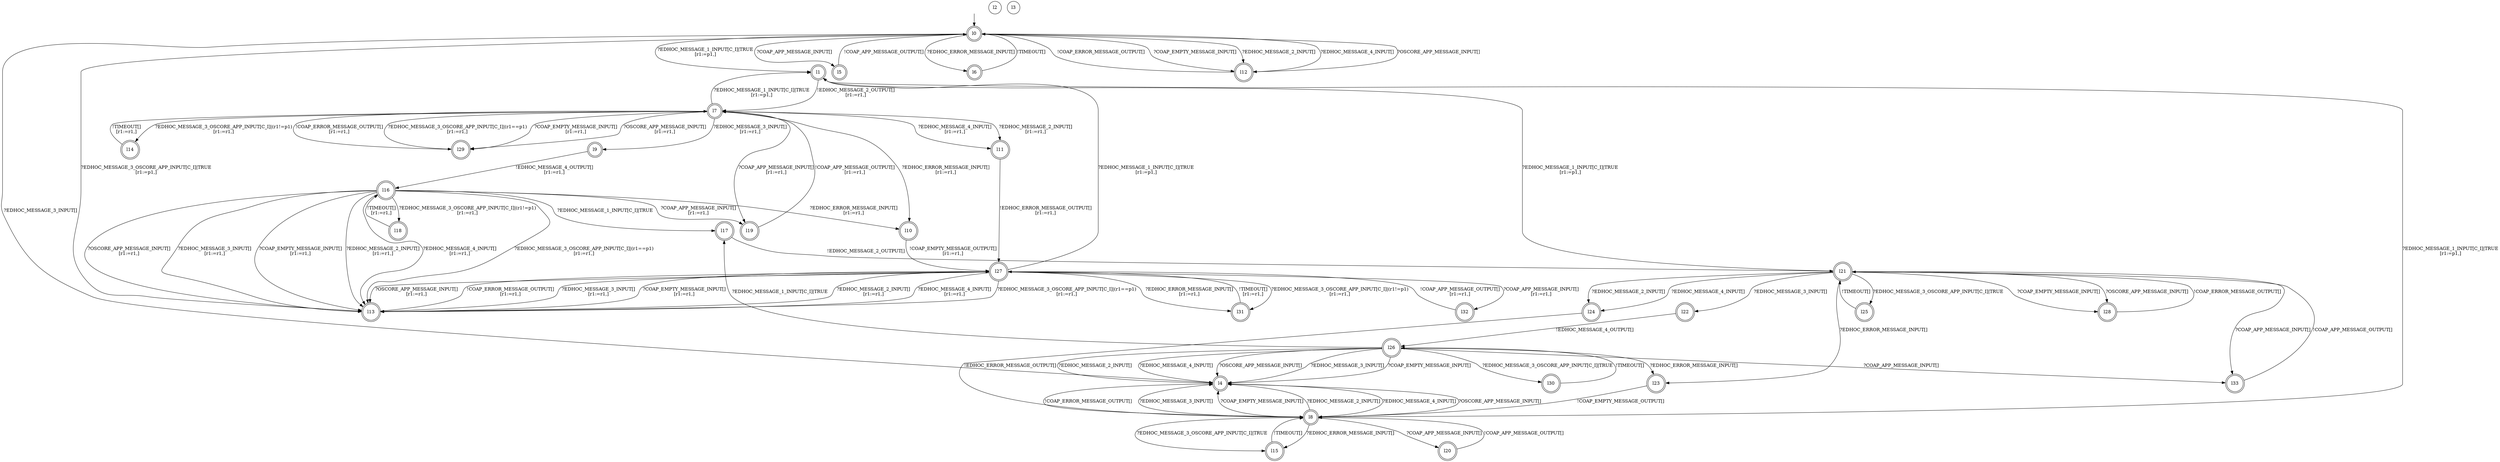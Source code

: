 digraph RA {
"" [shape=none,label=<>]
"l0" [shape=doublecircle]
"l1" [shape=doublecircle]
"l2" [shape=circle]
"l3" [shape=circle]
"l4" [shape=doublecircle]
"l5" [shape=doublecircle]
"l6" [shape=doublecircle]
"l7" [shape=doublecircle]
"l8" [shape=doublecircle]
"l9" [shape=doublecircle]
"l10" [shape=doublecircle]
"l11" [shape=doublecircle]
"l12" [shape=doublecircle]
"l13" [shape=doublecircle]
"l14" [shape=doublecircle]
"l15" [shape=doublecircle]
"l16" [shape=doublecircle]
"l17" [shape=doublecircle]
"l18" [shape=doublecircle]
"l19" [shape=doublecircle]
"l20" [shape=doublecircle]
"l21" [shape=doublecircle]
"l22" [shape=doublecircle]
"l23" [shape=doublecircle]
"l24" [shape=doublecircle]
"l25" [shape=doublecircle]
"l26" [shape=doublecircle]
"l27" [shape=doublecircle]
"l28" [shape=doublecircle]
"l29" [shape=doublecircle]
"l30" [shape=doublecircle]
"l31" [shape=doublecircle]
"l32" [shape=doublecircle]
"l33" [shape=doublecircle]
"" -> "l0"
"l0" -> "l1" [label=<?EDHOC_MESSAGE_1_INPUT[C_I]|TRUE<BR />[r1:=p1,]>]
"l0" -> "l4" [label=<?EDHOC_MESSAGE_3_INPUT[]>]
"l0" -> "l5" [label=<?COAP_APP_MESSAGE_INPUT[]>]
"l0" -> "l6" [label=<?EDHOC_ERROR_MESSAGE_INPUT[]>]
"l0" -> "l12" [label=<?COAP_EMPTY_MESSAGE_INPUT[]>]
"l0" -> "l12" [label=<?EDHOC_MESSAGE_2_INPUT[]>]
"l0" -> "l12" [label=<?EDHOC_MESSAGE_4_INPUT[]>]
"l0" -> "l12" [label=<?OSCORE_APP_MESSAGE_INPUT[]>]
"l0" -> "l13" [label=<?EDHOC_MESSAGE_3_OSCORE_APP_INPUT[C_I]|TRUE<BR />[r1:=p1,]>]
"l1" -> "l7" [label=<!EDHOC_MESSAGE_2_OUTPUT[]<BR />[r1:=r1,]>]
"l4" -> "l8" [label=<!COAP_ERROR_MESSAGE_OUTPUT[]>]
"l5" -> "l0" [label=<!COAP_APP_MESSAGE_OUTPUT[]>]
"l6" -> "l0" [label=<!TIMEOUT[]>]
"l7" -> "l1" [label=<?EDHOC_MESSAGE_1_INPUT[C_I]|TRUE<BR />[r1:=p1,]>]
"l7" -> "l9" [label=<?EDHOC_MESSAGE_3_INPUT[]<BR />[r1:=r1,]>]
"l7" -> "l10" [label=<?EDHOC_ERROR_MESSAGE_INPUT[]<BR />[r1:=r1,]>]
"l7" -> "l11" [label=<?EDHOC_MESSAGE_2_INPUT[]<BR />[r1:=r1,]>]
"l7" -> "l11" [label=<?EDHOC_MESSAGE_4_INPUT[]<BR />[r1:=r1,]>]
"l7" -> "l14" [label=<?EDHOC_MESSAGE_3_OSCORE_APP_INPUT[C_I]|(r1!=p1)<BR />[r1:=r1,]>]
"l7" -> "l29" [label=<?EDHOC_MESSAGE_3_OSCORE_APP_INPUT[C_I]|(r1==p1)<BR />[r1:=r1,]>]
"l7" -> "l19" [label=<?COAP_APP_MESSAGE_INPUT[]<BR />[r1:=r1,]>]
"l7" -> "l29" [label=<?COAP_EMPTY_MESSAGE_INPUT[]<BR />[r1:=r1,]>]
"l7" -> "l29" [label=<?OSCORE_APP_MESSAGE_INPUT[]<BR />[r1:=r1,]>]
"l8" -> "l1" [label=<?EDHOC_MESSAGE_1_INPUT[C_I]|TRUE<BR />[r1:=p1,]>]
"l8" -> "l4" [label=<?EDHOC_MESSAGE_3_INPUT[]>]
"l8" -> "l4" [label=<?COAP_EMPTY_MESSAGE_INPUT[]>]
"l8" -> "l4" [label=<?EDHOC_MESSAGE_2_INPUT[]>]
"l8" -> "l4" [label=<?EDHOC_MESSAGE_4_INPUT[]>]
"l8" -> "l4" [label=<?OSCORE_APP_MESSAGE_INPUT[]>]
"l8" -> "l15" [label=<?EDHOC_ERROR_MESSAGE_INPUT[]>]
"l8" -> "l15" [label=<?EDHOC_MESSAGE_3_OSCORE_APP_INPUT[C_I]|TRUE>]
"l8" -> "l20" [label=<?COAP_APP_MESSAGE_INPUT[]>]
"l9" -> "l16" [label=<!EDHOC_MESSAGE_4_OUTPUT[]<BR />[r1:=r1,]>]
"l10" -> "l27" [label=<!COAP_EMPTY_MESSAGE_OUTPUT[]<BR />[r1:=r1,]>]
"l11" -> "l27" [label=<!EDHOC_ERROR_MESSAGE_OUTPUT[]<BR />[r1:=r1,]>]
"l12" -> "l0" [label=<!COAP_ERROR_MESSAGE_OUTPUT[]>]
"l13" -> "l27" [label=<!COAP_ERROR_MESSAGE_OUTPUT[]<BR />[r1:=r1,]>]
"l14" -> "l7" [label=<!TIMEOUT[]<BR />[r1:=r1,]>]
"l15" -> "l8" [label=<!TIMEOUT[]>]
"l16" -> "l10" [label=<?EDHOC_ERROR_MESSAGE_INPUT[]<BR />[r1:=r1,]>]
"l16" -> "l13" [label=<?EDHOC_MESSAGE_3_INPUT[]<BR />[r1:=r1,]>]
"l16" -> "l13" [label=<?COAP_EMPTY_MESSAGE_INPUT[]<BR />[r1:=r1,]>]
"l16" -> "l13" [label=<?EDHOC_MESSAGE_2_INPUT[]<BR />[r1:=r1,]>]
"l16" -> "l13" [label=<?EDHOC_MESSAGE_4_INPUT[]<BR />[r1:=r1,]>]
"l16" -> "l13" [label=<?EDHOC_MESSAGE_3_OSCORE_APP_INPUT[C_I]|(r1==p1)<BR />[r1:=r1,]>]
"l16" -> "l18" [label=<?EDHOC_MESSAGE_3_OSCORE_APP_INPUT[C_I]|(r1!=p1)<BR />[r1:=r1,]>]
"l16" -> "l13" [label=<?OSCORE_APP_MESSAGE_INPUT[]<BR />[r1:=r1,]>]
"l16" -> "l17" [label=<?EDHOC_MESSAGE_1_INPUT[C_I]|TRUE>]
"l16" -> "l19" [label=<?COAP_APP_MESSAGE_INPUT[]<BR />[r1:=r1,]>]
"l17" -> "l21" [label=<!EDHOC_MESSAGE_2_OUTPUT[]>]
"l18" -> "l16" [label=<!TIMEOUT[]<BR />[r1:=r1,]>]
"l19" -> "l7" [label=<!COAP_APP_MESSAGE_OUTPUT[]<BR />[r1:=r1,]>]
"l20" -> "l8" [label=<!COAP_APP_MESSAGE_OUTPUT[]>]
"l21" -> "l1" [label=<?EDHOC_MESSAGE_1_INPUT[C_I]|TRUE<BR />[r1:=p1,]>]
"l21" -> "l22" [label=<?EDHOC_MESSAGE_3_INPUT[]>]
"l21" -> "l23" [label=<?EDHOC_ERROR_MESSAGE_INPUT[]>]
"l21" -> "l24" [label=<?EDHOC_MESSAGE_2_INPUT[]>]
"l21" -> "l24" [label=<?EDHOC_MESSAGE_4_INPUT[]>]
"l21" -> "l25" [label=<?EDHOC_MESSAGE_3_OSCORE_APP_INPUT[C_I]|TRUE>]
"l21" -> "l28" [label=<?COAP_EMPTY_MESSAGE_INPUT[]>]
"l21" -> "l28" [label=<?OSCORE_APP_MESSAGE_INPUT[]>]
"l21" -> "l33" [label=<?COAP_APP_MESSAGE_INPUT[]>]
"l22" -> "l26" [label=<!EDHOC_MESSAGE_4_OUTPUT[]>]
"l23" -> "l8" [label=<!COAP_EMPTY_MESSAGE_OUTPUT[]>]
"l24" -> "l8" [label=<!EDHOC_ERROR_MESSAGE_OUTPUT[]>]
"l25" -> "l21" [label=<!TIMEOUT[]>]
"l26" -> "l4" [label=<?EDHOC_MESSAGE_3_INPUT[]>]
"l26" -> "l4" [label=<?COAP_EMPTY_MESSAGE_INPUT[]>]
"l26" -> "l4" [label=<?EDHOC_MESSAGE_2_INPUT[]>]
"l26" -> "l4" [label=<?EDHOC_MESSAGE_4_INPUT[]>]
"l26" -> "l4" [label=<?OSCORE_APP_MESSAGE_INPUT[]>]
"l26" -> "l17" [label=<?EDHOC_MESSAGE_1_INPUT[C_I]|TRUE>]
"l26" -> "l23" [label=<?EDHOC_ERROR_MESSAGE_INPUT[]>]
"l26" -> "l30" [label=<?EDHOC_MESSAGE_3_OSCORE_APP_INPUT[C_I]|TRUE>]
"l26" -> "l33" [label=<?COAP_APP_MESSAGE_INPUT[]>]
"l27" -> "l1" [label=<?EDHOC_MESSAGE_1_INPUT[C_I]|TRUE<BR />[r1:=p1,]>]
"l27" -> "l13" [label=<?EDHOC_MESSAGE_3_INPUT[]<BR />[r1:=r1,]>]
"l27" -> "l13" [label=<?COAP_EMPTY_MESSAGE_INPUT[]<BR />[r1:=r1,]>]
"l27" -> "l13" [label=<?EDHOC_MESSAGE_2_INPUT[]<BR />[r1:=r1,]>]
"l27" -> "l13" [label=<?EDHOC_MESSAGE_4_INPUT[]<BR />[r1:=r1,]>]
"l27" -> "l13" [label=<?EDHOC_MESSAGE_3_OSCORE_APP_INPUT[C_I]|(r1==p1)<BR />[r1:=r1,]>]
"l27" -> "l31" [label=<?EDHOC_MESSAGE_3_OSCORE_APP_INPUT[C_I]|(r1!=p1)<BR />[r1:=r1,]>]
"l27" -> "l13" [label=<?OSCORE_APP_MESSAGE_INPUT[]<BR />[r1:=r1,]>]
"l27" -> "l31" [label=<?EDHOC_ERROR_MESSAGE_INPUT[]<BR />[r1:=r1,]>]
"l27" -> "l32" [label=<?COAP_APP_MESSAGE_INPUT[]<BR />[r1:=r1,]>]
"l28" -> "l21" [label=<!COAP_ERROR_MESSAGE_OUTPUT[]>]
"l29" -> "l7" [label=<!COAP_ERROR_MESSAGE_OUTPUT[]<BR />[r1:=r1,]>]
"l30" -> "l26" [label=<!TIMEOUT[]>]
"l31" -> "l27" [label=<!TIMEOUT[]<BR />[r1:=r1,]>]
"l32" -> "l27" [label=<!COAP_APP_MESSAGE_OUTPUT[]<BR />[r1:=r1,]>]
"l33" -> "l21" [label=<!COAP_APP_MESSAGE_OUTPUT[]>]
}
